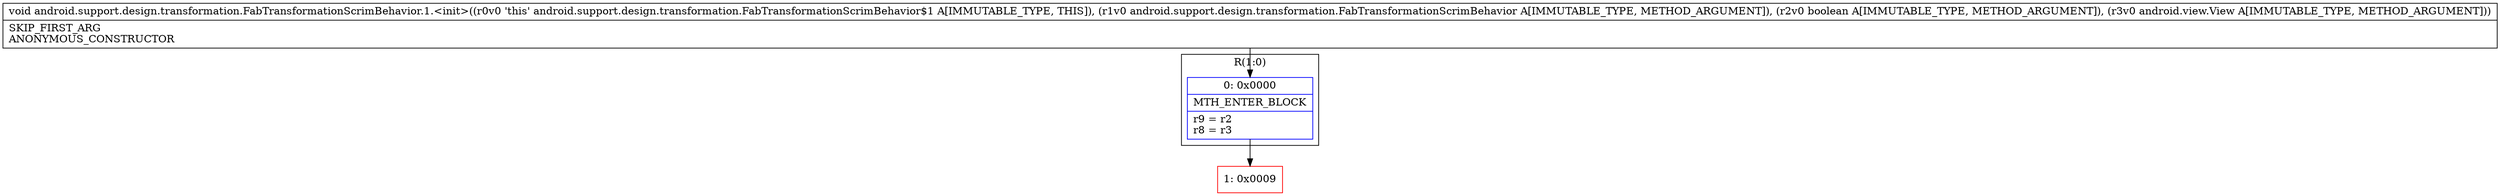 digraph "CFG forandroid.support.design.transformation.FabTransformationScrimBehavior.1.\<init\>(Landroid\/support\/design\/transformation\/FabTransformationScrimBehavior;ZLandroid\/view\/View;)V" {
subgraph cluster_Region_850356004 {
label = "R(1:0)";
node [shape=record,color=blue];
Node_0 [shape=record,label="{0\:\ 0x0000|MTH_ENTER_BLOCK\l|r9 = r2\lr8 = r3\l}"];
}
Node_1 [shape=record,color=red,label="{1\:\ 0x0009}"];
MethodNode[shape=record,label="{void android.support.design.transformation.FabTransformationScrimBehavior.1.\<init\>((r0v0 'this' android.support.design.transformation.FabTransformationScrimBehavior$1 A[IMMUTABLE_TYPE, THIS]), (r1v0 android.support.design.transformation.FabTransformationScrimBehavior A[IMMUTABLE_TYPE, METHOD_ARGUMENT]), (r2v0 boolean A[IMMUTABLE_TYPE, METHOD_ARGUMENT]), (r3v0 android.view.View A[IMMUTABLE_TYPE, METHOD_ARGUMENT]))  | SKIP_FIRST_ARG\lANONYMOUS_CONSTRUCTOR\l}"];
MethodNode -> Node_0;
Node_0 -> Node_1;
}

